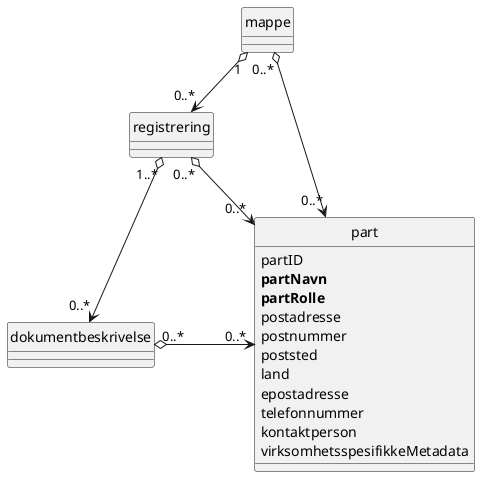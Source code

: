 @startuml
scale max 4096 width
skinparam nodesep 100
hide circle

class mappe
class registrering
class dokumentbeskrivelse
class part {
  partID
  <b>partNavn</b>
  <b>partRolle</b>
  postadresse
  postnummer
  poststed
  land
  epostadresse
  telefonnummer
  kontaktperson
  virksomhetsspesifikkeMetadata
}

mappe "1" o--> "0..*" registrering
registrering "1..*" o--> "0..*" dokumentbeskrivelse
mappe "0..*" o-> "0..*" part
registrering "0..*" o-> "0..*" part
dokumentbeskrivelse "0..*" o-> "0..*" part
@enduml
